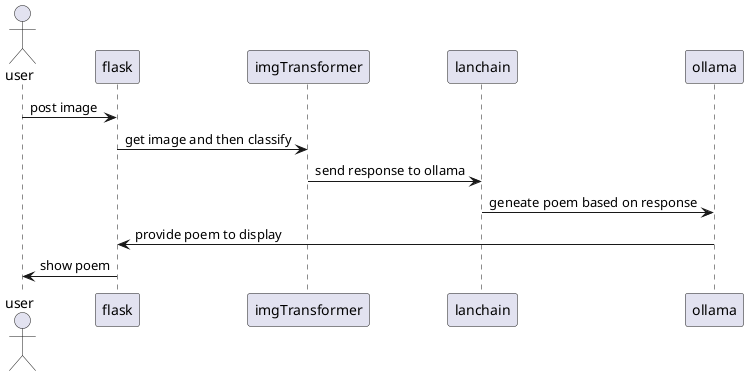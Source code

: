 @startuml
actor user as u
participant flask as w
participant imgTransformer as img
participant lanchain as lo
participant ollama as o


u -> w: post image
w -> img: get image and then classify
img -> lo: send response to ollama
lo -> o: geneate poem based on response
o -> w: provide poem to display
w -> u: show poem
@enduml